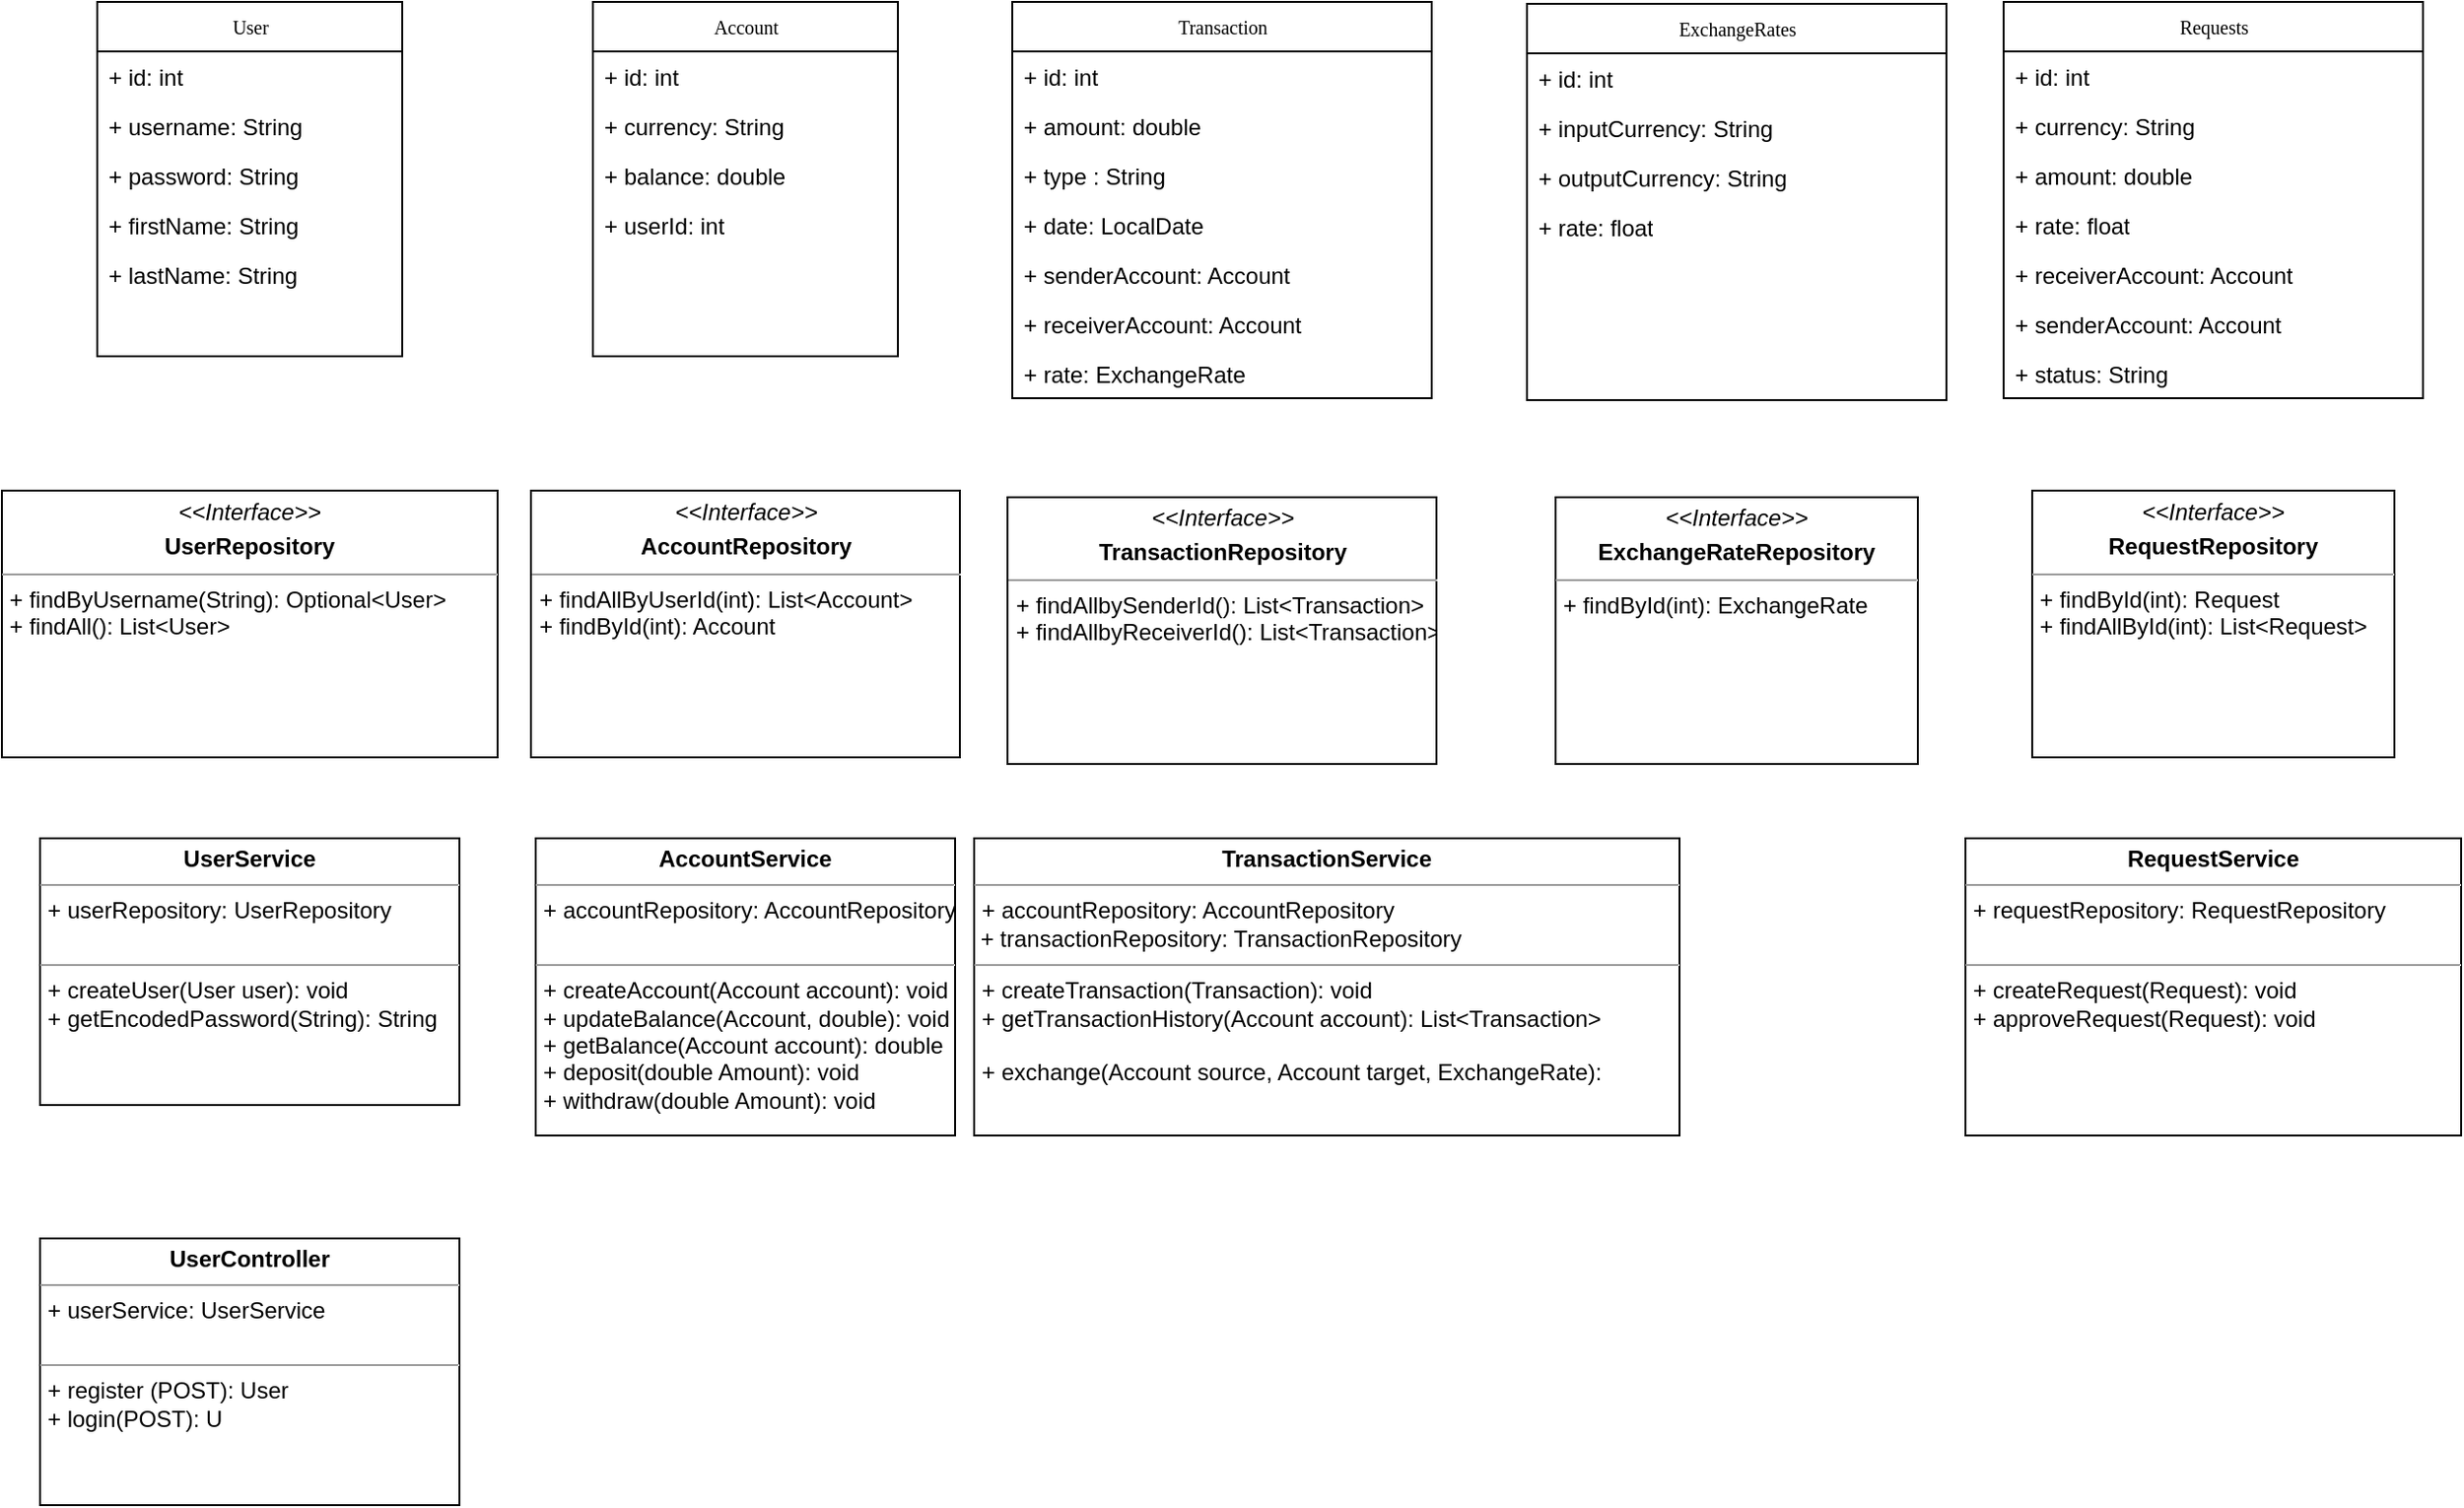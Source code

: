 <mxfile version="21.3.7" type="device">
  <diagram name="Page-1" id="c4acf3e9-155e-7222-9cf6-157b1a14988f">
    <mxGraphModel dx="3266" dy="2376" grid="1" gridSize="10" guides="1" tooltips="1" connect="1" arrows="1" fold="1" page="1" pageScale="1" pageWidth="850" pageHeight="1100" background="none" math="0" shadow="0">
      <root>
        <mxCell id="0" />
        <mxCell id="1" parent="0" />
        <mxCell id="1szJqMXlDg2l1sWaEA4Y-1" value="User" style="swimlane;html=1;fontStyle=0;childLayout=stackLayout;horizontal=1;startSize=26;fillColor=none;horizontalStack=0;resizeParent=1;resizeLast=0;collapsible=1;marginBottom=0;swimlaneFillColor=#ffffff;rounded=0;shadow=0;comic=0;labelBackgroundColor=none;strokeWidth=1;fontFamily=Verdana;fontSize=10;align=center;" parent="1" vertex="1">
          <mxGeometry x="990" y="235" width="160" height="186" as="geometry" />
        </mxCell>
        <mxCell id="1szJqMXlDg2l1sWaEA4Y-13" value="+ id: int" style="text;html=1;strokeColor=none;fillColor=none;align=left;verticalAlign=top;spacingLeft=4;spacingRight=4;whiteSpace=wrap;overflow=hidden;rotatable=0;points=[[0,0.5],[1,0.5]];portConstraint=eastwest;" parent="1szJqMXlDg2l1sWaEA4Y-1" vertex="1">
          <mxGeometry y="26" width="160" height="26" as="geometry" />
        </mxCell>
        <mxCell id="1szJqMXlDg2l1sWaEA4Y-2" value="+ username: String" style="text;html=1;strokeColor=none;fillColor=none;align=left;verticalAlign=top;spacingLeft=4;spacingRight=4;whiteSpace=wrap;overflow=hidden;rotatable=0;points=[[0,0.5],[1,0.5]];portConstraint=eastwest;" parent="1szJqMXlDg2l1sWaEA4Y-1" vertex="1">
          <mxGeometry y="52" width="160" height="26" as="geometry" />
        </mxCell>
        <mxCell id="1szJqMXlDg2l1sWaEA4Y-3" value="+ password: String" style="text;html=1;strokeColor=none;fillColor=none;align=left;verticalAlign=top;spacingLeft=4;spacingRight=4;whiteSpace=wrap;overflow=hidden;rotatable=0;points=[[0,0.5],[1,0.5]];portConstraint=eastwest;" parent="1szJqMXlDg2l1sWaEA4Y-1" vertex="1">
          <mxGeometry y="78" width="160" height="26" as="geometry" />
        </mxCell>
        <mxCell id="1szJqMXlDg2l1sWaEA4Y-4" value="+ firstName: String" style="text;html=1;strokeColor=none;fillColor=none;align=left;verticalAlign=top;spacingLeft=4;spacingRight=4;whiteSpace=wrap;overflow=hidden;rotatable=0;points=[[0,0.5],[1,0.5]];portConstraint=eastwest;" parent="1szJqMXlDg2l1sWaEA4Y-1" vertex="1">
          <mxGeometry y="104" width="160" height="26" as="geometry" />
        </mxCell>
        <mxCell id="1szJqMXlDg2l1sWaEA4Y-5" value="+ lastName: String" style="text;html=1;strokeColor=none;fillColor=none;align=left;verticalAlign=top;spacingLeft=4;spacingRight=4;whiteSpace=wrap;overflow=hidden;rotatable=0;points=[[0,0.5],[1,0.5]];portConstraint=eastwest;" parent="1szJqMXlDg2l1sWaEA4Y-1" vertex="1">
          <mxGeometry y="130" width="160" height="26" as="geometry" />
        </mxCell>
        <mxCell id="1szJqMXlDg2l1sWaEA4Y-8" value="Account" style="swimlane;html=1;fontStyle=0;childLayout=stackLayout;horizontal=1;startSize=26;fillColor=none;horizontalStack=0;resizeParent=1;resizeLast=0;collapsible=1;marginBottom=0;swimlaneFillColor=#ffffff;rounded=0;shadow=0;comic=0;labelBackgroundColor=none;strokeWidth=1;fontFamily=Verdana;fontSize=10;align=center;" parent="1" vertex="1">
          <mxGeometry x="1250" y="235" width="160" height="186" as="geometry" />
        </mxCell>
        <mxCell id="1szJqMXlDg2l1sWaEA4Y-10" value="+ id: int" style="text;html=1;strokeColor=none;fillColor=none;align=left;verticalAlign=top;spacingLeft=4;spacingRight=4;whiteSpace=wrap;overflow=hidden;rotatable=0;points=[[0,0.5],[1,0.5]];portConstraint=eastwest;" parent="1szJqMXlDg2l1sWaEA4Y-8" vertex="1">
          <mxGeometry y="26" width="160" height="26" as="geometry" />
        </mxCell>
        <mxCell id="1szJqMXlDg2l1sWaEA4Y-9" value="+ currency: String" style="text;html=1;strokeColor=none;fillColor=none;align=left;verticalAlign=top;spacingLeft=4;spacingRight=4;whiteSpace=wrap;overflow=hidden;rotatable=0;points=[[0,0.5],[1,0.5]];portConstraint=eastwest;" parent="1szJqMXlDg2l1sWaEA4Y-8" vertex="1">
          <mxGeometry y="52" width="160" height="26" as="geometry" />
        </mxCell>
        <mxCell id="1szJqMXlDg2l1sWaEA4Y-11" value="+ balance: double" style="text;html=1;strokeColor=none;fillColor=none;align=left;verticalAlign=top;spacingLeft=4;spacingRight=4;whiteSpace=wrap;overflow=hidden;rotatable=0;points=[[0,0.5],[1,0.5]];portConstraint=eastwest;" parent="1szJqMXlDg2l1sWaEA4Y-8" vertex="1">
          <mxGeometry y="78" width="160" height="26" as="geometry" />
        </mxCell>
        <mxCell id="x9i4-6A59VeeFug72pad-25" value="+ userId: int" style="text;html=1;strokeColor=none;fillColor=none;align=left;verticalAlign=top;spacingLeft=4;spacingRight=4;whiteSpace=wrap;overflow=hidden;rotatable=0;points=[[0,0.5],[1,0.5]];portConstraint=eastwest;" parent="1szJqMXlDg2l1sWaEA4Y-8" vertex="1">
          <mxGeometry y="104" width="160" height="26" as="geometry" />
        </mxCell>
        <mxCell id="1szJqMXlDg2l1sWaEA4Y-14" value="Transaction" style="swimlane;html=1;fontStyle=0;childLayout=stackLayout;horizontal=1;startSize=26;fillColor=none;horizontalStack=0;resizeParent=1;resizeLast=0;collapsible=1;marginBottom=0;swimlaneFillColor=#ffffff;rounded=0;shadow=0;comic=0;labelBackgroundColor=none;strokeWidth=1;fontFamily=Verdana;fontSize=10;align=center;" parent="1" vertex="1">
          <mxGeometry x="1470" y="235" width="220" height="208" as="geometry" />
        </mxCell>
        <mxCell id="1szJqMXlDg2l1sWaEA4Y-15" value="+ id: int" style="text;html=1;strokeColor=none;fillColor=none;align=left;verticalAlign=top;spacingLeft=4;spacingRight=4;whiteSpace=wrap;overflow=hidden;rotatable=0;points=[[0,0.5],[1,0.5]];portConstraint=eastwest;" parent="1szJqMXlDg2l1sWaEA4Y-14" vertex="1">
          <mxGeometry y="26" width="220" height="26" as="geometry" />
        </mxCell>
        <mxCell id="1szJqMXlDg2l1sWaEA4Y-16" value="+ amount: double" style="text;html=1;strokeColor=none;fillColor=none;align=left;verticalAlign=top;spacingLeft=4;spacingRight=4;whiteSpace=wrap;overflow=hidden;rotatable=0;points=[[0,0.5],[1,0.5]];portConstraint=eastwest;" parent="1szJqMXlDg2l1sWaEA4Y-14" vertex="1">
          <mxGeometry y="52" width="220" height="26" as="geometry" />
        </mxCell>
        <mxCell id="1szJqMXlDg2l1sWaEA4Y-17" value="+ type : String" style="text;html=1;strokeColor=none;fillColor=none;align=left;verticalAlign=top;spacingLeft=4;spacingRight=4;whiteSpace=wrap;overflow=hidden;rotatable=0;points=[[0,0.5],[1,0.5]];portConstraint=eastwest;" parent="1szJqMXlDg2l1sWaEA4Y-14" vertex="1">
          <mxGeometry y="78" width="220" height="26" as="geometry" />
        </mxCell>
        <mxCell id="1szJqMXlDg2l1sWaEA4Y-19" value="+ date: LocalDate" style="text;html=1;strokeColor=none;fillColor=none;align=left;verticalAlign=top;spacingLeft=4;spacingRight=4;whiteSpace=wrap;overflow=hidden;rotatable=0;points=[[0,0.5],[1,0.5]];portConstraint=eastwest;" parent="1szJqMXlDg2l1sWaEA4Y-14" vertex="1">
          <mxGeometry y="104" width="220" height="26" as="geometry" />
        </mxCell>
        <mxCell id="1szJqMXlDg2l1sWaEA4Y-20" value="+ senderAccount: Account" style="text;html=1;strokeColor=none;fillColor=none;align=left;verticalAlign=top;spacingLeft=4;spacingRight=4;whiteSpace=wrap;overflow=hidden;rotatable=0;points=[[0,0.5],[1,0.5]];portConstraint=eastwest;" parent="1szJqMXlDg2l1sWaEA4Y-14" vertex="1">
          <mxGeometry y="130" width="220" height="26" as="geometry" />
        </mxCell>
        <mxCell id="1szJqMXlDg2l1sWaEA4Y-21" value="+ receiverAccount: Account" style="text;html=1;strokeColor=none;fillColor=none;align=left;verticalAlign=top;spacingLeft=4;spacingRight=4;whiteSpace=wrap;overflow=hidden;rotatable=0;points=[[0,0.5],[1,0.5]];portConstraint=eastwest;" parent="1szJqMXlDg2l1sWaEA4Y-14" vertex="1">
          <mxGeometry y="156" width="220" height="26" as="geometry" />
        </mxCell>
        <mxCell id="1szJqMXlDg2l1sWaEA4Y-22" value="+ rate: ExchangeRate" style="text;html=1;strokeColor=none;fillColor=none;align=left;verticalAlign=top;spacingLeft=4;spacingRight=4;whiteSpace=wrap;overflow=hidden;rotatable=0;points=[[0,0.5],[1,0.5]];portConstraint=eastwest;" parent="1szJqMXlDg2l1sWaEA4Y-14" vertex="1">
          <mxGeometry y="182" width="220" height="26" as="geometry" />
        </mxCell>
        <mxCell id="x9i4-6A59VeeFug72pad-1" value="ExchangeRates" style="swimlane;html=1;fontStyle=0;childLayout=stackLayout;horizontal=1;startSize=26;fillColor=none;horizontalStack=0;resizeParent=1;resizeLast=0;collapsible=1;marginBottom=0;swimlaneFillColor=#ffffff;rounded=0;shadow=0;comic=0;labelBackgroundColor=none;strokeWidth=1;fontFamily=Verdana;fontSize=10;align=center;" parent="1" vertex="1">
          <mxGeometry x="1740" y="236" width="220" height="208" as="geometry" />
        </mxCell>
        <mxCell id="x9i4-6A59VeeFug72pad-2" value="+ id: int" style="text;html=1;strokeColor=none;fillColor=none;align=left;verticalAlign=top;spacingLeft=4;spacingRight=4;whiteSpace=wrap;overflow=hidden;rotatable=0;points=[[0,0.5],[1,0.5]];portConstraint=eastwest;" parent="x9i4-6A59VeeFug72pad-1" vertex="1">
          <mxGeometry y="26" width="220" height="26" as="geometry" />
        </mxCell>
        <mxCell id="x9i4-6A59VeeFug72pad-3" value="+ inputCurrency: String" style="text;html=1;strokeColor=none;fillColor=none;align=left;verticalAlign=top;spacingLeft=4;spacingRight=4;whiteSpace=wrap;overflow=hidden;rotatable=0;points=[[0,0.5],[1,0.5]];portConstraint=eastwest;" parent="x9i4-6A59VeeFug72pad-1" vertex="1">
          <mxGeometry y="52" width="220" height="26" as="geometry" />
        </mxCell>
        <mxCell id="x9i4-6A59VeeFug72pad-9" value="+ outputCurrency: String" style="text;html=1;strokeColor=none;fillColor=none;align=left;verticalAlign=top;spacingLeft=4;spacingRight=4;whiteSpace=wrap;overflow=hidden;rotatable=0;points=[[0,0.5],[1,0.5]];portConstraint=eastwest;" parent="x9i4-6A59VeeFug72pad-1" vertex="1">
          <mxGeometry y="78" width="220" height="26" as="geometry" />
        </mxCell>
        <mxCell id="x9i4-6A59VeeFug72pad-5" value="+ rate: float" style="text;html=1;strokeColor=none;fillColor=none;align=left;verticalAlign=top;spacingLeft=4;spacingRight=4;whiteSpace=wrap;overflow=hidden;rotatable=0;points=[[0,0.5],[1,0.5]];portConstraint=eastwest;" parent="x9i4-6A59VeeFug72pad-1" vertex="1">
          <mxGeometry y="104" width="220" height="26" as="geometry" />
        </mxCell>
        <mxCell id="x9i4-6A59VeeFug72pad-20" value="&lt;p style=&quot;margin:0px;margin-top:4px;text-align:center;&quot;&gt;&lt;i style=&quot;border-color: var(--border-color);&quot;&gt;&amp;lt;&amp;lt;Interface&amp;gt;&amp;gt;&lt;/i&gt;&lt;b&gt;&lt;br&gt;&lt;/b&gt;&lt;/p&gt;&lt;p style=&quot;margin:0px;margin-top:4px;text-align:center;&quot;&gt;&lt;b&gt;UserRepository&lt;/b&gt;&lt;/p&gt;&lt;hr size=&quot;1&quot;&gt;&lt;p style=&quot;margin:0px;margin-left:4px;&quot;&gt;&lt;/p&gt;&lt;p style=&quot;margin:0px;margin-left:4px;&quot;&gt;+ findByUsername(String): Optional&amp;lt;User&amp;gt;&lt;br&gt;+ findAll(): List&amp;lt;User&amp;gt;&lt;/p&gt;" style="verticalAlign=top;align=left;overflow=fill;fontSize=12;fontFamily=Helvetica;html=1;rounded=0;shadow=0;comic=0;labelBackgroundColor=none;strokeWidth=1" parent="1" vertex="1">
          <mxGeometry x="940" y="491.5" width="260" height="140" as="geometry" />
        </mxCell>
        <mxCell id="x9i4-6A59VeeFug72pad-22" value="&lt;p style=&quot;margin:0px;margin-top:4px;text-align:center;&quot;&gt;&lt;i style=&quot;border-color: var(--border-color);&quot;&gt;&amp;lt;&amp;lt;Interface&amp;gt;&amp;gt;&lt;/i&gt;&lt;b&gt;&lt;br&gt;&lt;/b&gt;&lt;/p&gt;&lt;p style=&quot;margin:0px;margin-top:4px;text-align:center;&quot;&gt;&lt;b&gt;AccountRepository&lt;/b&gt;&lt;/p&gt;&lt;hr size=&quot;1&quot;&gt;&lt;p style=&quot;margin:0px;margin-left:4px;&quot;&gt;&lt;span style=&quot;background-color: initial;&quot;&gt;+ findAllByUserId(int): List&amp;lt;Account&amp;gt;&lt;/span&gt;&lt;br&gt;&lt;/p&gt;&lt;p style=&quot;margin:0px;margin-left:4px;&quot;&gt;+ findById(int): Account&lt;span style=&quot;background-color: initial;&quot;&gt;&lt;br&gt;&lt;/span&gt;&lt;/p&gt;&lt;p style=&quot;margin:0px;margin-left:4px;&quot;&gt;&lt;span style=&quot;background-color: initial;&quot;&gt;&lt;br&gt;&lt;/span&gt;&lt;/p&gt;&lt;p style=&quot;margin:0px;margin-left:4px;&quot;&gt;&lt;br&gt;&lt;/p&gt;" style="verticalAlign=top;align=left;overflow=fill;fontSize=12;fontFamily=Helvetica;html=1;rounded=0;shadow=0;comic=0;labelBackgroundColor=none;strokeWidth=1" parent="1" vertex="1">
          <mxGeometry x="1217.5" y="491.5" width="225" height="140" as="geometry" />
        </mxCell>
        <mxCell id="x9i4-6A59VeeFug72pad-23" value="&lt;p style=&quot;margin:0px;margin-top:4px;text-align:center;&quot;&gt;&lt;i style=&quot;border-color: var(--border-color);&quot;&gt;&amp;lt;&amp;lt;Interface&amp;gt;&amp;gt;&lt;/i&gt;&lt;b&gt;&lt;br&gt;&lt;/b&gt;&lt;/p&gt;&lt;p style=&quot;margin:0px;margin-top:4px;text-align:center;&quot;&gt;&lt;b&gt;TransactionRepository&lt;/b&gt;&lt;/p&gt;&lt;hr size=&quot;1&quot;&gt;&lt;p style=&quot;margin:0px;margin-left:4px;&quot;&gt;&lt;/p&gt;&lt;p style=&quot;margin:0px;margin-left:4px;&quot;&gt;+ findAllbySenderId(): List&amp;lt;Transaction&amp;gt;&lt;br&gt;+ findAllbyReceiverId(): List&amp;lt;Transaction&amp;gt;&lt;br style=&quot;border-color: var(--border-color);&quot;&gt;&lt;/p&gt;" style="verticalAlign=top;align=left;overflow=fill;fontSize=12;fontFamily=Helvetica;html=1;rounded=0;shadow=0;comic=0;labelBackgroundColor=none;strokeWidth=1" parent="1" vertex="1">
          <mxGeometry x="1467.5" y="495" width="225" height="140" as="geometry" />
        </mxCell>
        <mxCell id="x9i4-6A59VeeFug72pad-24" value="&lt;p style=&quot;margin:0px;margin-top:4px;text-align:center;&quot;&gt;&lt;i style=&quot;border-color: var(--border-color);&quot;&gt;&amp;lt;&amp;lt;Interface&amp;gt;&amp;gt;&lt;/i&gt;&lt;b&gt;&lt;br&gt;&lt;/b&gt;&lt;/p&gt;&lt;p style=&quot;margin:0px;margin-top:4px;text-align:center;&quot;&gt;&lt;b&gt;ExchangeRateRepository&lt;/b&gt;&lt;/p&gt;&lt;hr size=&quot;1&quot;&gt;&lt;p style=&quot;margin:0px;margin-left:4px;&quot;&gt;&lt;/p&gt;&lt;p style=&quot;margin:0px;margin-left:4px;&quot;&gt;+ findById(int): ExchangeRate&lt;br&gt;&lt;br&gt;&lt;/p&gt;" style="verticalAlign=top;align=left;overflow=fill;fontSize=12;fontFamily=Helvetica;html=1;rounded=0;shadow=0;comic=0;labelBackgroundColor=none;strokeWidth=1" parent="1" vertex="1">
          <mxGeometry x="1755" y="495" width="190" height="140" as="geometry" />
        </mxCell>
        <mxCell id="x9i4-6A59VeeFug72pad-26" value="&lt;p style=&quot;margin:0px;margin-top:4px;text-align:center;&quot;&gt;&lt;b&gt;UserService&lt;/b&gt;&lt;/p&gt;&lt;hr size=&quot;1&quot;&gt;&lt;p style=&quot;margin:0px;margin-left:4px;&quot;&gt;+ userRepository: UserRepository&lt;/p&gt;&lt;br&gt;&lt;hr size=&quot;1&quot;&gt;&lt;p style=&quot;margin:0px;margin-left:4px;&quot;&gt;+ createUser(User user): void&lt;br&gt;+ getEncodedPassword(String): String&lt;/p&gt;" style="verticalAlign=top;align=left;overflow=fill;fontSize=12;fontFamily=Helvetica;html=1;rounded=0;shadow=0;comic=0;labelBackgroundColor=none;strokeWidth=1" parent="1" vertex="1">
          <mxGeometry x="960" y="674" width="220" height="140" as="geometry" />
        </mxCell>
        <mxCell id="x9i4-6A59VeeFug72pad-27" value="&lt;p style=&quot;margin:0px;margin-top:4px;text-align:center;&quot;&gt;&lt;b&gt;AccountService&lt;/b&gt;&lt;/p&gt;&lt;hr size=&quot;1&quot;&gt;&lt;p style=&quot;margin:0px;margin-left:4px;&quot;&gt;+ accountRepository: AccountRepository&lt;/p&gt;&lt;br&gt;&lt;hr size=&quot;1&quot;&gt;&lt;p style=&quot;margin:0px;margin-left:4px;&quot;&gt;+ createAccount(Account account): void&lt;br&gt;+ updateBalance(Account, double): void&lt;/p&gt;&lt;p style=&quot;margin:0px;margin-left:4px;&quot;&gt;+ getBalance(Account account): double&lt;br&gt;&lt;/p&gt;&lt;p style=&quot;border-color: var(--border-color); margin: 0px 0px 0px 4px;&quot;&gt;+ deposit(double Amount): void&lt;br style=&quot;border-color: var(--border-color);&quot;&gt;&lt;/p&gt;&lt;p style=&quot;border-color: var(--border-color); margin: 0px 0px 0px 4px;&quot;&gt;+ withdraw(double Amount): void&lt;br&gt;&lt;/p&gt;&lt;p style=&quot;border-color: var(--border-color); margin: 0px 0px 0px 4px;&quot;&gt;&lt;br style=&quot;border-color: var(--border-color);&quot;&gt;&lt;/p&gt;" style="verticalAlign=top;align=left;overflow=fill;fontSize=12;fontFamily=Helvetica;html=1;rounded=0;shadow=0;comic=0;labelBackgroundColor=none;strokeWidth=1" parent="1" vertex="1">
          <mxGeometry x="1220" y="674" width="220" height="156" as="geometry" />
        </mxCell>
        <mxCell id="x9i4-6A59VeeFug72pad-28" value="Requests" style="swimlane;html=1;fontStyle=0;childLayout=stackLayout;horizontal=1;startSize=26;fillColor=none;horizontalStack=0;resizeParent=1;resizeLast=0;collapsible=1;marginBottom=0;swimlaneFillColor=#ffffff;rounded=0;shadow=0;comic=0;labelBackgroundColor=none;strokeWidth=1;fontFamily=Verdana;fontSize=10;align=center;" parent="1" vertex="1">
          <mxGeometry x="1990" y="235" width="220" height="208" as="geometry" />
        </mxCell>
        <mxCell id="x9i4-6A59VeeFug72pad-29" value="+ id: int" style="text;html=1;strokeColor=none;fillColor=none;align=left;verticalAlign=top;spacingLeft=4;spacingRight=4;whiteSpace=wrap;overflow=hidden;rotatable=0;points=[[0,0.5],[1,0.5]];portConstraint=eastwest;" parent="x9i4-6A59VeeFug72pad-28" vertex="1">
          <mxGeometry y="26" width="220" height="26" as="geometry" />
        </mxCell>
        <mxCell id="x9i4-6A59VeeFug72pad-30" value="+ currency: String" style="text;html=1;strokeColor=none;fillColor=none;align=left;verticalAlign=top;spacingLeft=4;spacingRight=4;whiteSpace=wrap;overflow=hidden;rotatable=0;points=[[0,0.5],[1,0.5]];portConstraint=eastwest;" parent="x9i4-6A59VeeFug72pad-28" vertex="1">
          <mxGeometry y="52" width="220" height="26" as="geometry" />
        </mxCell>
        <mxCell id="x9i4-6A59VeeFug72pad-31" value="+ amount: double" style="text;html=1;strokeColor=none;fillColor=none;align=left;verticalAlign=top;spacingLeft=4;spacingRight=4;whiteSpace=wrap;overflow=hidden;rotatable=0;points=[[0,0.5],[1,0.5]];portConstraint=eastwest;" parent="x9i4-6A59VeeFug72pad-28" vertex="1">
          <mxGeometry y="78" width="220" height="26" as="geometry" />
        </mxCell>
        <mxCell id="x9i4-6A59VeeFug72pad-32" value="+ rate: float" style="text;html=1;strokeColor=none;fillColor=none;align=left;verticalAlign=top;spacingLeft=4;spacingRight=4;whiteSpace=wrap;overflow=hidden;rotatable=0;points=[[0,0.5],[1,0.5]];portConstraint=eastwest;" parent="x9i4-6A59VeeFug72pad-28" vertex="1">
          <mxGeometry y="104" width="220" height="26" as="geometry" />
        </mxCell>
        <mxCell id="x9i4-6A59VeeFug72pad-34" value="+ receiverAccount: Account" style="text;html=1;strokeColor=none;fillColor=none;align=left;verticalAlign=top;spacingLeft=4;spacingRight=4;whiteSpace=wrap;overflow=hidden;rotatable=0;points=[[0,0.5],[1,0.5]];portConstraint=eastwest;" parent="x9i4-6A59VeeFug72pad-28" vertex="1">
          <mxGeometry y="130" width="220" height="26" as="geometry" />
        </mxCell>
        <mxCell id="x9i4-6A59VeeFug72pad-33" value="+ senderAccount: Account" style="text;html=1;strokeColor=none;fillColor=none;align=left;verticalAlign=top;spacingLeft=4;spacingRight=4;whiteSpace=wrap;overflow=hidden;rotatable=0;points=[[0,0.5],[1,0.5]];portConstraint=eastwest;" parent="x9i4-6A59VeeFug72pad-28" vertex="1">
          <mxGeometry y="156" width="220" height="26" as="geometry" />
        </mxCell>
        <mxCell id="x9i4-6A59VeeFug72pad-35" value="+ status: String" style="text;html=1;strokeColor=none;fillColor=none;align=left;verticalAlign=top;spacingLeft=4;spacingRight=4;whiteSpace=wrap;overflow=hidden;rotatable=0;points=[[0,0.5],[1,0.5]];portConstraint=eastwest;" parent="x9i4-6A59VeeFug72pad-28" vertex="1">
          <mxGeometry y="182" width="220" height="26" as="geometry" />
        </mxCell>
        <mxCell id="x9i4-6A59VeeFug72pad-36" value="&lt;p style=&quot;margin:0px;margin-top:4px;text-align:center;&quot;&gt;&lt;i style=&quot;border-color: var(--border-color);&quot;&gt;&amp;lt;&amp;lt;Interface&amp;gt;&amp;gt;&lt;/i&gt;&lt;b&gt;&lt;br&gt;&lt;/b&gt;&lt;/p&gt;&lt;p style=&quot;margin:0px;margin-top:4px;text-align:center;&quot;&gt;&lt;b&gt;RequestRepository&lt;/b&gt;&lt;/p&gt;&lt;hr size=&quot;1&quot;&gt;&lt;p style=&quot;margin:0px;margin-left:4px;&quot;&gt;&lt;/p&gt;&lt;p style=&quot;margin:0px;margin-left:4px;&quot;&gt;+ findById(int): Request&lt;/p&gt;&lt;p style=&quot;margin:0px;margin-left:4px;&quot;&gt;+ findAllById(int): List&amp;lt;Request&amp;gt;&lt;br&gt;&lt;br&gt;&lt;/p&gt;" style="verticalAlign=top;align=left;overflow=fill;fontSize=12;fontFamily=Helvetica;html=1;rounded=0;shadow=0;comic=0;labelBackgroundColor=none;strokeWidth=1" parent="1" vertex="1">
          <mxGeometry x="2005" y="491.5" width="190" height="140" as="geometry" />
        </mxCell>
        <mxCell id="x9i4-6A59VeeFug72pad-37" value="&lt;p style=&quot;margin:0px;margin-top:4px;text-align:center;&quot;&gt;&lt;b&gt;TransactionService&lt;/b&gt;&lt;/p&gt;&lt;hr size=&quot;1&quot;&gt;&lt;p style=&quot;margin:0px;margin-left:4px;&quot;&gt;+ accountRepository: AccountRepository&lt;/p&gt;&amp;nbsp;+ transactionRepository: TransactionRepository&lt;br&gt;&lt;hr size=&quot;1&quot;&gt;&lt;p style=&quot;margin:0px;margin-left:4px;&quot;&gt;+ createTransaction(Transaction): void&lt;br&gt;&lt;/p&gt;&lt;p style=&quot;margin:0px;margin-left:4px;&quot;&gt;+ getTransactionHistory(Account account): List&amp;lt;Transaction&amp;gt;&lt;/p&gt;&lt;p style=&quot;border-color: var(--border-color); margin: 0px 0px 0px 4px;&quot;&gt;&lt;br style=&quot;border-color: var(--border-color);&quot;&gt;&lt;/p&gt;&lt;p style=&quot;border-color: var(--border-color); margin: 0px 0px 0px 4px;&quot;&gt;+ exchange(Account source, Account target, ExchangeRate):&amp;nbsp;&lt;br&gt;&lt;/p&gt;" style="verticalAlign=top;align=left;overflow=fill;fontSize=12;fontFamily=Helvetica;html=1;rounded=0;shadow=0;comic=0;labelBackgroundColor=none;strokeWidth=1" parent="1" vertex="1">
          <mxGeometry x="1450" y="674" width="370" height="156" as="geometry" />
        </mxCell>
        <mxCell id="x9i4-6A59VeeFug72pad-39" value="&lt;p style=&quot;margin:0px;margin-top:4px;text-align:center;&quot;&gt;&lt;b&gt;RequestService&lt;/b&gt;&lt;/p&gt;&lt;hr size=&quot;1&quot;&gt;&lt;p style=&quot;margin:0px;margin-left:4px;&quot;&gt;+ requestRepository: RequestRepository&lt;/p&gt;&amp;nbsp;&lt;br&gt;&lt;hr size=&quot;1&quot;&gt;&lt;p style=&quot;margin:0px;margin-left:4px;&quot;&gt;+ createRequest(Request): void&lt;br&gt;&lt;/p&gt;&lt;p style=&quot;margin:0px;margin-left:4px;&quot;&gt;+ approveRequest(Request): void&lt;br&gt;&lt;/p&gt;&lt;p style=&quot;border-color: var(--border-color); margin: 0px 0px 0px 4px;&quot;&gt;&lt;br style=&quot;border-color: var(--border-color);&quot;&gt;&lt;/p&gt;" style="verticalAlign=top;align=left;overflow=fill;fontSize=12;fontFamily=Helvetica;html=1;rounded=0;shadow=0;comic=0;labelBackgroundColor=none;strokeWidth=1" parent="1" vertex="1">
          <mxGeometry x="1970" y="674" width="260" height="156" as="geometry" />
        </mxCell>
        <mxCell id="x9i4-6A59VeeFug72pad-40" value="&lt;p style=&quot;margin:0px;margin-top:4px;text-align:center;&quot;&gt;&lt;b&gt;UserController&lt;/b&gt;&lt;/p&gt;&lt;hr size=&quot;1&quot;&gt;&lt;p style=&quot;margin:0px;margin-left:4px;&quot;&gt;+ userService: UserService&lt;/p&gt;&lt;br&gt;&lt;hr size=&quot;1&quot;&gt;&lt;p style=&quot;margin:0px;margin-left:4px;&quot;&gt;+ register (POST): User&lt;br&gt;+ login(POST): U&lt;br&gt;&lt;/p&gt;" style="verticalAlign=top;align=left;overflow=fill;fontSize=12;fontFamily=Helvetica;html=1;rounded=0;shadow=0;comic=0;labelBackgroundColor=none;strokeWidth=1" parent="1" vertex="1">
          <mxGeometry x="960" y="884" width="220" height="140" as="geometry" />
        </mxCell>
      </root>
    </mxGraphModel>
  </diagram>
</mxfile>

